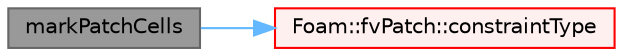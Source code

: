digraph "markPatchCells"
{
 // LATEX_PDF_SIZE
  bgcolor="transparent";
  edge [fontname=Helvetica,fontsize=10,labelfontname=Helvetica,labelfontsize=10];
  node [fontname=Helvetica,fontsize=10,shape=box,height=0.2,width=0.4];
  rankdir="LR";
  Node1 [id="Node000001",label="markPatchCells",height=0.2,width=0.4,color="gray40", fillcolor="grey60", style="filled", fontcolor="black",tooltip=" "];
  Node1 -> Node2 [id="edge1_Node000001_Node000002",color="steelblue1",style="solid",tooltip=" "];
  Node2 [id="Node000002",label="Foam::fvPatch::constraintType",height=0.2,width=0.4,color="red", fillcolor="#FFF0F0", style="filled",URL="$classFoam_1_1fvPatch.html#afbae636c924a2d698979b2ef6a26d17a",tooltip=" "];
}
